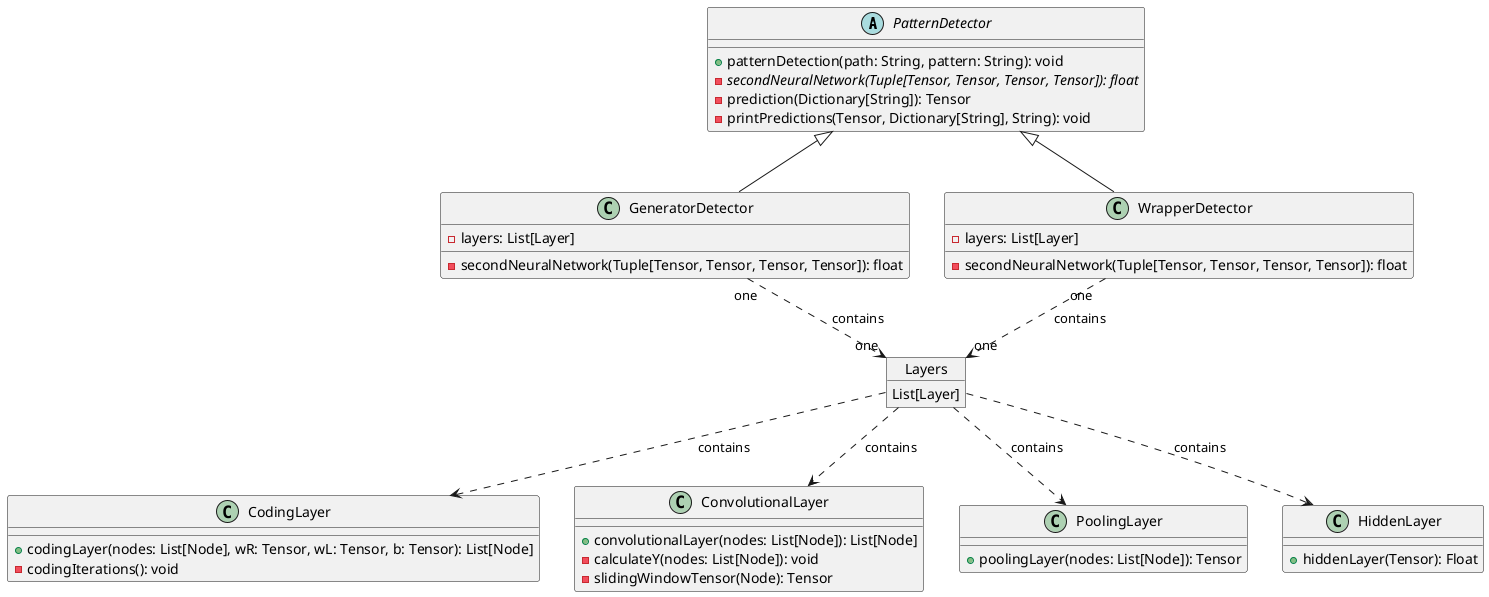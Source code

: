 @startuml Pattern_detector-model

abstract class PatternDetector {
    + patternDetection(path: String, pattern: String): void
    - {abstract} secondNeuralNetwork(Tuple[Tensor, Tensor, Tensor, Tensor]): float
    - prediction(Dictionary[String]): Tensor
    - printPredictions(Tensor, Dictionary[String], String): void
}


' Layers
class CodingLayer {
    + codingLayer(nodes: List[Node], wR: Tensor, wL: Tensor, b: Tensor): List[Node]
    - codingIterations(): void
}

class ConvolutionalLayer {
    + convolutionalLayer(nodes: List[Node]): List[Node]
    - calculateY(nodes: List[Node]): void
    - slidingWindowTensor(Node): Tensor
}


class PoolingLayer {
    + poolingLayer(nodes: List[Node]): Tensor
}

class HiddenLayer{
    + hiddenLayer(Tensor): Float
}


'Test
class GeneratorDetector extends PatternDetector {
    - layers: List[Layer]
    - secondNeuralNetwork(Tuple[Tensor, Tensor, Tensor, Tensor]): float
}

class WrapperDetector extends PatternDetector {
    - layers: List[Layer]
    - secondNeuralNetwork(Tuple[Tensor, Tensor, Tensor, Tensor]): float
}

object Layers {
    List[Layer]
}


GeneratorDetector "one"..> "one" Layers: contains
WrapperDetector "one"..> "one" Layers: contains

Layers ..> CodingLayer: contains
Layers ..> ConvolutionalLayer: contains
Layers ..> PoolingLayer: contains
Layers ..> HiddenLayer: contains


@enduml